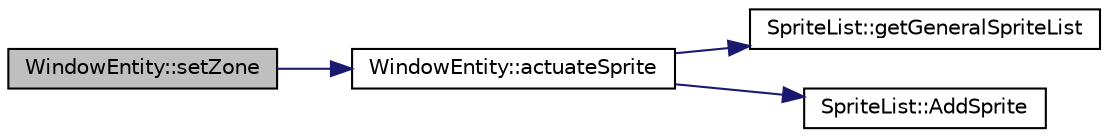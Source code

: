 digraph "WindowEntity::setZone"
{
  edge [fontname="Helvetica",fontsize="10",labelfontname="Helvetica",labelfontsize="10"];
  node [fontname="Helvetica",fontsize="10",shape=record];
  rankdir="LR";
  Node1 [label="WindowEntity::setZone",height=0.2,width=0.4,color="black", fillcolor="grey75", style="filled" fontcolor="black"];
  Node1 -> Node2 [color="midnightblue",fontsize="10",style="solid",fontname="Helvetica"];
  Node2 [label="WindowEntity::actuateSprite",height=0.2,width=0.4,color="black", fillcolor="white", style="filled",URL="$class_window_entity.html#a5fc97093d697211a8685fad3115d5e30"];
  Node2 -> Node3 [color="midnightblue",fontsize="10",style="solid",fontname="Helvetica"];
  Node3 [label="SpriteList::getGeneralSpriteList",height=0.2,width=0.4,color="black", fillcolor="white", style="filled",URL="$class_sprite_list.html#a31aad8d098174638df4d85fae19d9176"];
  Node2 -> Node4 [color="midnightblue",fontsize="10",style="solid",fontname="Helvetica"];
  Node4 [label="SpriteList::AddSprite",height=0.2,width=0.4,color="black", fillcolor="white", style="filled",URL="$class_sprite_list.html#a1f9cb9cef32d7b73e83539a8fc84c05d"];
}
